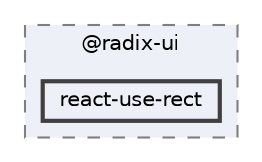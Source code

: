 digraph "C:/Users/arisc/OneDrive/Documents/GitHub/FINAL/EcoEats-Project/node_modules/@radix-ui/react-use-rect"
{
 // LATEX_PDF_SIZE
  bgcolor="transparent";
  edge [fontname=Helvetica,fontsize=10,labelfontname=Helvetica,labelfontsize=10];
  node [fontname=Helvetica,fontsize=10,shape=box,height=0.2,width=0.4];
  compound=true
  subgraph clusterdir_ab62ad447ec992f2fe79c76b760e4d1f {
    graph [ bgcolor="#edf0f7", pencolor="grey50", label="@radix-ui", fontname=Helvetica,fontsize=10 style="filled,dashed", URL="dir_ab62ad447ec992f2fe79c76b760e4d1f.html",tooltip=""]
  dir_81bc34053c0ca74b2905b53b4ebd48ed [label="react-use-rect", fillcolor="#edf0f7", color="grey25", style="filled,bold", URL="dir_81bc34053c0ca74b2905b53b4ebd48ed.html",tooltip=""];
  }
}
